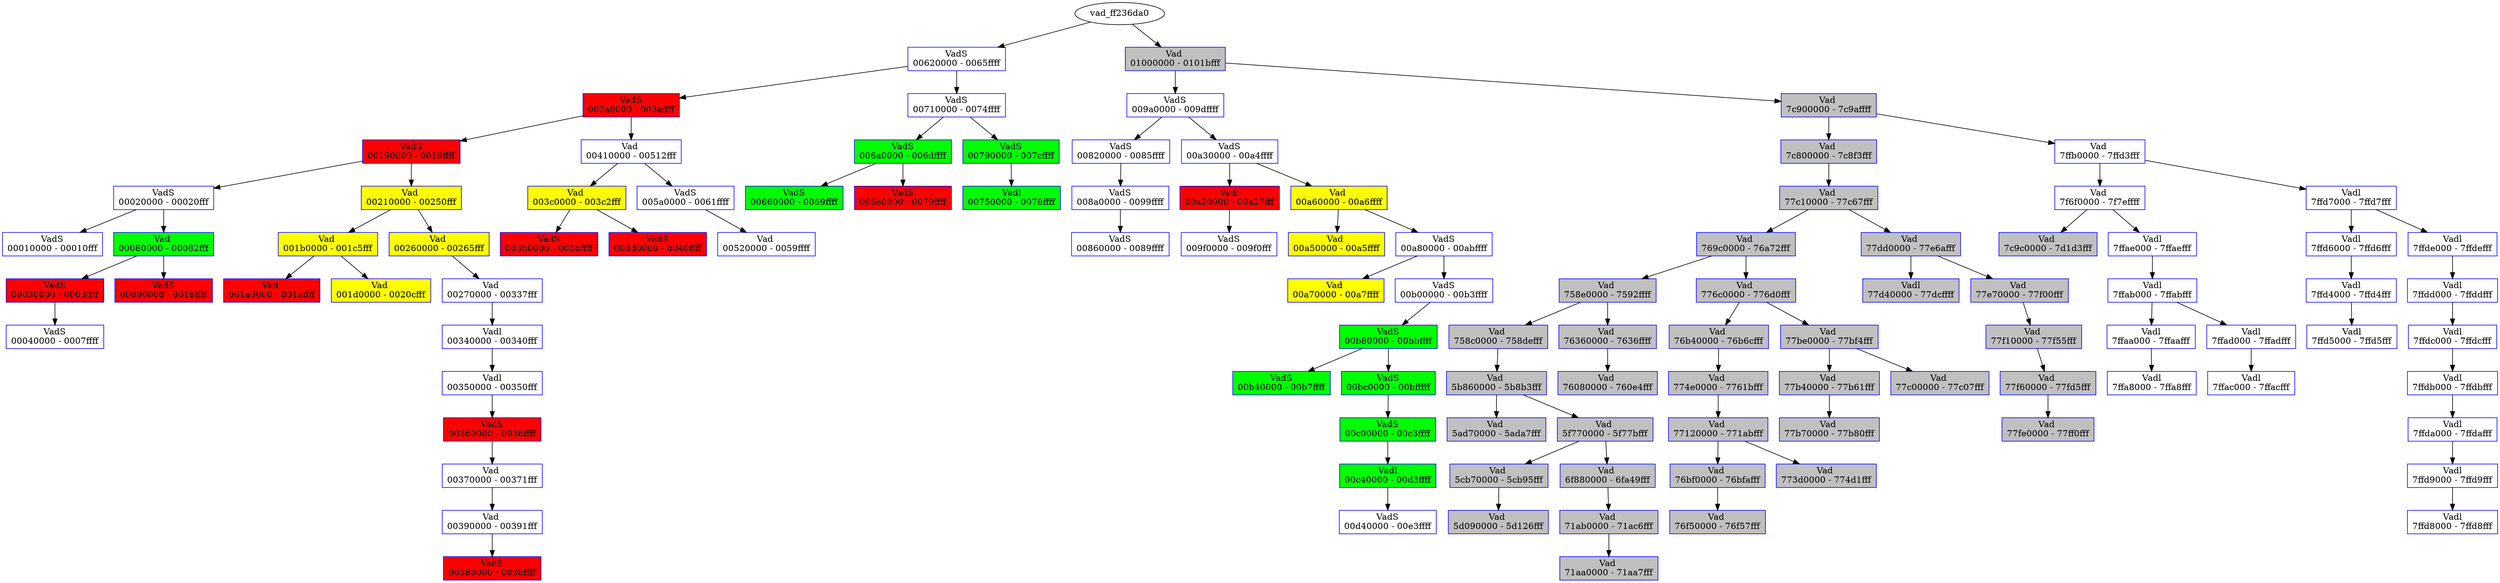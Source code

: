 /* Pid:    676 */
digraph processtree {
graph [rankdir = "TB"];
vad_ff236da0 -> vad_81042b38
vad_81042b38 [label = "{ VadS\n00620000 - 0065ffff }"shape = "record" color = "blue" style = "filled" fillcolor = "white"];
vad_81042b38 -> vad_8105ae58
vad_8105ae58 [label = "{ VadS\n003a0000 - 003affff }"shape = "record" color = "blue" style = "filled" fillcolor = "red"];
vad_8105ae58 -> vad_81044a98
vad_81044a98 [label = "{ VadS\n00190000 - 0019ffff }"shape = "record" color = "blue" style = "filled" fillcolor = "red"];
vad_81044a98 -> vad_81060660
vad_81060660 [label = "{ VadS\n00020000 - 00020fff }"shape = "record" color = "blue" style = "filled" fillcolor = "white"];
vad_81060660 -> vad_81048930
vad_81048930 [label = "{ VadS\n00010000 - 00010fff }"shape = "record" color = "blue" style = "filled" fillcolor = "white"];
vad_81060660 -> vad_80f735c0
vad_80f735c0 [label = "{ Vad \n00080000 - 00082fff }"shape = "record" color = "blue" style = "filled" fillcolor = "green"];
vad_80f735c0 -> vad_810b27c8
vad_810b27c8 [label = "{ VadS\n00030000 - 0003ffff }"shape = "record" color = "blue" style = "filled" fillcolor = "red"];
vad_810b27c8 -> vad_ff3ad108
vad_ff3ad108 [label = "{ VadS\n00040000 - 0007ffff }"shape = "record" color = "blue" style = "filled" fillcolor = "white"];
vad_80f735c0 -> vad_80fadfe8
vad_80fadfe8 [label = "{ VadS\n00090000 - 0018ffff }"shape = "record" color = "blue" style = "filled" fillcolor = "red"];
vad_81044a98 -> vad_ff2681e0
vad_ff2681e0 [label = "{ Vad \n00210000 - 00250fff }"shape = "record" color = "blue" style = "filled" fillcolor = "yellow"];
vad_ff2681e0 -> vad_ff2631e0
vad_ff2631e0 [label = "{ Vad \n001b0000 - 001c5fff }"shape = "record" color = "blue" style = "filled" fillcolor = "yellow"];
vad_ff2631e0 -> vad_ff24e990
vad_ff24e990 [label = "{ Vad \n001a0000 - 001affff }"shape = "record" color = "blue" style = "filled" fillcolor = "red"];
vad_ff2631e0 -> vad_ff2631b0
vad_ff2631b0 [label = "{ Vad \n001d0000 - 0020cfff }"shape = "record" color = "blue" style = "filled" fillcolor = "yellow"];
vad_ff2681e0 -> vad_ff2681b0
vad_ff2681b0 [label = "{ Vad \n00260000 - 00265fff }"shape = "record" color = "blue" style = "filled" fillcolor = "yellow"];
vad_ff2681b0 -> vad_ff2341b8
vad_ff2341b8 [label = "{ Vad \n00270000 - 00337fff }"shape = "record" color = "blue" style = "filled" fillcolor = "white"];
vad_ff2341b8 -> vad_ff20bbe8
vad_ff20bbe8 [label = "{ Vadl\n00340000 - 00340fff }"shape = "record" color = "blue" style = "filled" fillcolor = "white"];
vad_ff20bbe8 -> vad_ff22d7f0
vad_ff22d7f0 [label = "{ Vadl\n00350000 - 00350fff }"shape = "record" color = "blue" style = "filled" fillcolor = "white"];
vad_ff22d7f0 -> vad_810ca4a8
vad_810ca4a8 [label = "{ VadS\n00360000 - 0036ffff }"shape = "record" color = "blue" style = "filled" fillcolor = "red"];
vad_810ca4a8 -> vad_80fb1658
vad_80fb1658 [label = "{ Vad \n00370000 - 00371fff }"shape = "record" color = "blue" style = "filled" fillcolor = "white"];
vad_80fb1658 -> vad_ff2093b0
vad_ff2093b0 [label = "{ Vad \n00390000 - 00391fff }"shape = "record" color = "blue" style = "filled" fillcolor = "white"];
vad_ff2093b0 -> vad_810b2cf0
vad_810b2cf0 [label = "{ VadS\n00380000 - 0038ffff }"shape = "record" color = "blue" style = "filled" fillcolor = "red"];
vad_8105ae58 -> vad_ff1f6c28
vad_ff1f6c28 [label = "{ Vad \n00410000 - 00512fff }"shape = "record" color = "blue" style = "filled" fillcolor = "white"];
vad_ff1f6c28 -> vad_ff2341e8
vad_ff2341e8 [label = "{ Vad \n003c0000 - 003c2fff }"shape = "record" color = "blue" style = "filled" fillcolor = "yellow"];
vad_ff2341e8 -> vad_81043ae8
vad_81043ae8 [label = "{ VadS\n003b0000 - 003bffff }"shape = "record" color = "blue" style = "filled" fillcolor = "red"];
vad_ff2341e8 -> vad_81076930
vad_81076930 [label = "{ VadS\n003d0000 - 0040ffff }"shape = "record" color = "blue" style = "filled" fillcolor = "red"];
vad_ff1f6c28 -> vad_810314a8
vad_810314a8 [label = "{ VadS\n005a0000 - 0061ffff }"shape = "record" color = "blue" style = "filled" fillcolor = "white"];
vad_810314a8 -> vad_ff20bc28
vad_ff20bc28 [label = "{ Vad \n00520000 - 0059ffff }"shape = "record" color = "blue" style = "filled" fillcolor = "white"];
vad_81042b38 -> vad_ff364228
vad_ff364228 [label = "{ VadS\n00710000 - 0074ffff }"shape = "record" color = "blue" style = "filled" fillcolor = "white"];
vad_ff364228 -> vad_80f77178
vad_80f77178 [label = "{ VadS\n006a0000 - 006dffff }"shape = "record" color = "blue" style = "filled" fillcolor = "green"];
vad_80f77178 -> vad_8105cb38
vad_8105cb38 [label = "{ VadS\n00660000 - 0069ffff }"shape = "record" color = "blue" style = "filled" fillcolor = "green"];
vad_80f77178 -> vad_80fcb950
vad_80fcb950 [label = "{ VadS\n006e0000 - 0070ffff }"shape = "record" color = "blue" style = "filled" fillcolor = "red"];
vad_ff364228 -> vad_810b3ae8
vad_810b3ae8 [label = "{ VadS\n00790000 - 007cffff }"shape = "record" color = "blue" style = "filled" fillcolor = "green"];
vad_810b3ae8 -> vad_ff141760
vad_ff141760 [label = "{ Vadl\n00750000 - 0078ffff }"shape = "record" color = "blue" style = "filled" fillcolor = "green"];
vad_ff236da0 -> vad_80ff74c0
vad_80ff74c0 [label = "{ Vad \n01000000 - 0101bfff }"shape = "record" color = "blue" style = "filled" fillcolor = "gray"];
vad_80ff74c0 -> vad_ff3a5180
vad_ff3a5180 [label = "{ VadS\n009a0000 - 009dffff }"shape = "record" color = "blue" style = "filled" fillcolor = "white"];
vad_ff3a5180 -> vad_ff3901d8
vad_ff3901d8 [label = "{ VadS\n00820000 - 0085ffff }"shape = "record" color = "blue" style = "filled" fillcolor = "white"];
vad_ff3901d8 -> vad_ff3a6180
vad_ff3a6180 [label = "{ VadS\n008a0000 - 0099ffff }"shape = "record" color = "blue" style = "filled" fillcolor = "white"];
vad_ff3a6180 -> vad_ff20c958
vad_ff20c958 [label = "{ VadS\n00860000 - 0089ffff }"shape = "record" color = "blue" style = "filled" fillcolor = "white"];
vad_ff3a5180 -> vad_ff392278
vad_ff392278 [label = "{ VadS\n00a30000 - 00a4ffff }"shape = "record" color = "blue" style = "filled" fillcolor = "white"];
vad_ff392278 -> vad_ff3a5048
vad_ff3a5048 [label = "{ Vadl\n00a20000 - 00a27fff }"shape = "record" color = "blue" style = "filled" fillcolor = "red"];
vad_ff3a5048 -> vad_8105ec50
vad_8105ec50 [label = "{ VadS\n009f0000 - 009f0fff }"shape = "record" color = "blue" style = "filled" fillcolor = "white"];
vad_ff392278 -> vad_ff2763f0
vad_ff2763f0 [label = "{ Vad \n00a60000 - 00a6ffff }"shape = "record" color = "blue" style = "filled" fillcolor = "yellow"];
vad_ff2763f0 -> vad_ff275638
vad_ff275638 [label = "{ Vad \n00a50000 - 00a5ffff }"shape = "record" color = "blue" style = "filled" fillcolor = "yellow"];
vad_ff2763f0 -> vad_ff380230
vad_ff380230 [label = "{ VadS\n00a80000 - 00abffff }"shape = "record" color = "blue" style = "filled" fillcolor = "white"];
vad_ff380230 -> vad_ff275b78
vad_ff275b78 [label = "{ Vad \n00a70000 - 00a7ffff }"shape = "record" color = "blue" style = "filled" fillcolor = "yellow"];
vad_ff380230 -> vad_81026298
vad_81026298 [label = "{ VadS\n00b00000 - 00b3ffff }"shape = "record" color = "blue" style = "filled" fillcolor = "white"];
vad_81026298 -> vad_81024f70
vad_81024f70 [label = "{ VadS\n00b80000 - 00bbffff }"shape = "record" color = "blue" style = "filled" fillcolor = "green"];
vad_81024f70 -> vad_ff38e160
vad_ff38e160 [label = "{ VadS\n00b40000 - 00b7ffff }"shape = "record" color = "blue" style = "filled" fillcolor = "green"];
vad_81024f70 -> vad_81003200
vad_81003200 [label = "{ VadS\n00bc0000 - 00bfffff }"shape = "record" color = "blue" style = "filled" fillcolor = "green"];
vad_81003200 -> vad_ff26ae40
vad_ff26ae40 [label = "{ VadS\n00c00000 - 00c3ffff }"shape = "record" color = "blue" style = "filled" fillcolor = "green"];
vad_ff26ae40 -> vad_ff13c040
vad_ff13c040 [label = "{ Vadl\n00c40000 - 00d3ffff }"shape = "record" color = "blue" style = "filled" fillcolor = "green"];
vad_ff13c040 -> vad_810b5e58
vad_810b5e58 [label = "{ VadS\n00d40000 - 00e3ffff }"shape = "record" color = "blue" style = "filled" fillcolor = "white"];
vad_80ff74c0 -> vad_ff380e88
vad_ff380e88 [label = "{ Vad \n7c900000 - 7c9affff }"shape = "record" color = "blue" style = "filled" fillcolor = "gray"];
vad_ff380e88 -> vad_80f735f8
vad_80f735f8 [label = "{ Vad \n7c800000 - 7c8f3fff }"shape = "record" color = "blue" style = "filled" fillcolor = "gray"];
vad_80f735f8 -> vad_ff2621e0
vad_ff2621e0 [label = "{ Vad \n77c10000 - 77c67fff }"shape = "record" color = "blue" style = "filled" fillcolor = "gray"];
vad_ff2621e0 -> vad_ff24e110
vad_ff24e110 [label = "{ Vad \n769c0000 - 76a72fff }"shape = "record" color = "blue" style = "filled" fillcolor = "gray"];
vad_ff24e110 -> vad_ff24b140
vad_ff24b140 [label = "{ Vad \n758e0000 - 7592ffff }"shape = "record" color = "blue" style = "filled" fillcolor = "gray"];
vad_ff24b140 -> vad_ff256140
vad_ff256140 [label = "{ Vad \n758c0000 - 758defff }"shape = "record" color = "blue" style = "filled" fillcolor = "gray"];
vad_ff256140 -> vad_ff2691e0
vad_ff2691e0 [label = "{ Vad \n5b860000 - 5b8b3fff }"shape = "record" color = "blue" style = "filled" fillcolor = "gray"];
vad_ff2691e0 -> vad_ff2a8280
vad_ff2a8280 [label = "{ Vad \n5ad70000 - 5ada7fff }"shape = "record" color = "blue" style = "filled" fillcolor = "gray"];
vad_ff2691e0 -> vad_ff2691b0
vad_ff2691b0 [label = "{ Vad \n5f770000 - 5f77bfff }"shape = "record" color = "blue" style = "filled" fillcolor = "gray"];
vad_ff2691b0 -> vad_ff241110
vad_ff241110 [label = "{ Vad \n5cb70000 - 5cb95fff }"shape = "record" color = "blue" style = "filled" fillcolor = "gray"];
vad_ff241110 -> vad_ff2173b0
vad_ff2173b0 [label = "{ Vad \n5d090000 - 5d126fff }"shape = "record" color = "blue" style = "filled" fillcolor = "gray"];
vad_ff2691b0 -> vad_ff26a1b0
vad_ff26a1b0 [label = "{ Vad \n6f880000 - 6fa49fff }"shape = "record" color = "blue" style = "filled" fillcolor = "gray"];
vad_ff26a1b0 -> vad_ff275e90
vad_ff275e90 [label = "{ Vad \n71ab0000 - 71ac6fff }"shape = "record" color = "blue" style = "filled" fillcolor = "gray"];
vad_ff275e90 -> vad_ff270548
vad_ff270548 [label = "{ Vad \n71aa0000 - 71aa7fff }"shape = "record" color = "blue" style = "filled" fillcolor = "gray"];
vad_ff24b140 -> vad_ff256110
vad_ff256110 [label = "{ Vad \n76360000 - 7636ffff }"shape = "record" color = "blue" style = "filled" fillcolor = "gray"];
vad_ff256110 -> vad_ff241140
vad_ff241140 [label = "{ Vad \n76080000 - 760e4fff }"shape = "record" color = "blue" style = "filled" fillcolor = "gray"];
vad_ff24e110 -> vad_ff24b110
vad_ff24b110 [label = "{ Vad \n776c0000 - 776d0fff }"shape = "record" color = "blue" style = "filled" fillcolor = "gray"];
vad_ff24b110 -> vad_ff26d1e0
vad_ff26d1e0 [label = "{ Vad \n76b40000 - 76b6cfff }"shape = "record" color = "blue" style = "filled" fillcolor = "gray"];
vad_ff26d1e0 -> vad_ff26d1b0
vad_ff26d1b0 [label = "{ Vad \n774e0000 - 7761bfff }"shape = "record" color = "blue" style = "filled" fillcolor = "gray"];
vad_ff26d1b0 -> vad_ff2801e0
vad_ff2801e0 [label = "{ Vad \n77120000 - 771abfff }"shape = "record" color = "blue" style = "filled" fillcolor = "gray"];
vad_ff2801e0 -> vad_ff270518
vad_ff270518 [label = "{ Vad \n76bf0000 - 76bfafff }"shape = "record" color = "blue" style = "filled" fillcolor = "gray"];
vad_ff270518 -> vad_ff22e200
vad_ff22e200 [label = "{ Vad \n76f50000 - 76f57fff }"shape = "record" color = "blue" style = "filled" fillcolor = "gray"];
vad_ff2801e0 -> vad_ff2173e0
vad_ff2173e0 [label = "{ Vad \n773d0000 - 774d1fff }"shape = "record" color = "blue" style = "filled" fillcolor = "gray"];
vad_ff24b110 -> vad_ff2801b0
vad_ff2801b0 [label = "{ Vad \n77be0000 - 77bf4fff }"shape = "record" color = "blue" style = "filled" fillcolor = "gray"];
vad_ff2801b0 -> vad_ff2477e8
vad_ff2477e8 [label = "{ Vad \n77b40000 - 77b61fff }"shape = "record" color = "blue" style = "filled" fillcolor = "gray"];
vad_ff2477e8 -> vad_ff275ec0
vad_ff275ec0 [label = "{ Vad \n77b70000 - 77b80fff }"shape = "record" color = "blue" style = "filled" fillcolor = "gray"];
vad_ff2801b0 -> vad_ff1bb5d0
vad_ff1bb5d0 [label = "{ Vad \n77c00000 - 77c07fff }"shape = "record" color = "blue" style = "filled" fillcolor = "gray"];
vad_ff2621e0 -> vad_ff2621b0
vad_ff2621b0 [label = "{ Vad \n77dd0000 - 77e6afff }"shape = "record" color = "blue" style = "filled" fillcolor = "gray"];
vad_ff2621b0 -> vad_ff1ef560
vad_ff1ef560 [label = "{ Vadl\n77d40000 - 77dcffff }"shape = "record" color = "blue" style = "filled" fillcolor = "gray"];
vad_ff2621b0 -> vad_ff251140
vad_ff251140 [label = "{ Vad \n77e70000 - 77f00fff }"shape = "record" color = "blue" style = "filled" fillcolor = "gray"];
vad_ff251140 -> vad_ff24e140
vad_ff24e140 [label = "{ Vad \n77f10000 - 77f55fff }"shape = "record" color = "blue" style = "filled" fillcolor = "gray"];
vad_ff24e140 -> vad_ff2a82b0
vad_ff2a82b0 [label = "{ Vad \n77f60000 - 77fd5fff }"shape = "record" color = "blue" style = "filled" fillcolor = "gray"];
vad_ff2a82b0 -> vad_ff242ec0
vad_ff242ec0 [label = "{ Vad \n77fe0000 - 77ff0fff }"shape = "record" color = "blue" style = "filled" fillcolor = "gray"];
vad_ff380e88 -> vad_ff380e58
vad_ff380e58 [label = "{ Vad \n7ffb0000 - 7ffd3fff }"shape = "record" color = "blue" style = "filled" fillcolor = "white"];
vad_ff380e58 -> vad_ff240c10
vad_ff240c10 [label = "{ Vad \n7f6f0000 - 7f7effff }"shape = "record" color = "blue" style = "filled" fillcolor = "white"];
vad_ff240c10 -> vad_ff1bb5a0
vad_ff1bb5a0 [label = "{ Vad \n7c9c0000 - 7d1d3fff }"shape = "record" color = "blue" style = "filled" fillcolor = "gray"];
vad_ff240c10 -> vad_ff280f90
vad_ff280f90 [label = "{ Vadl\n7ffae000 - 7ffaefff }"shape = "record" color = "blue" style = "filled" fillcolor = "white"];
vad_ff280f90 -> vad_ff1fc5e0
vad_ff1fc5e0 [label = "{ Vadl\n7ffab000 - 7ffabfff }"shape = "record" color = "blue" style = "filled" fillcolor = "white"];
vad_ff1fc5e0 -> vad_ff3b5570
vad_ff3b5570 [label = "{ Vadl\n7ffaa000 - 7ffaafff }"shape = "record" color = "blue" style = "filled" fillcolor = "white"];
vad_ff3b5570 -> vad_ff228d60
vad_ff228d60 [label = "{ Vadl\n7ffa8000 - 7ffa8fff }"shape = "record" color = "blue" style = "filled" fillcolor = "white"];
vad_ff1fc5e0 -> vad_80fbf2a0
vad_80fbf2a0 [label = "{ Vadl\n7ffad000 - 7ffadfff }"shape = "record" color = "blue" style = "filled" fillcolor = "white"];
vad_80fbf2a0 -> vad_ff365e90
vad_ff365e90 [label = "{ Vadl\n7ffac000 - 7ffacfff }"shape = "record" color = "blue" style = "filled" fillcolor = "white"];
vad_ff380e58 -> vad_80f09e08
vad_80f09e08 [label = "{ Vadl\n7ffd7000 - 7ffd7fff }"shape = "record" color = "blue" style = "filled" fillcolor = "white"];
vad_80f09e08 -> vad_ff283450
vad_ff283450 [label = "{ Vadl\n7ffd6000 - 7ffd6fff }"shape = "record" color = "blue" style = "filled" fillcolor = "white"];
vad_ff283450 -> vad_ff25c408
vad_ff25c408 [label = "{ Vadl\n7ffd4000 - 7ffd4fff }"shape = "record" color = "blue" style = "filled" fillcolor = "white"];
vad_ff25c408 -> vad_ff14b008
vad_ff14b008 [label = "{ Vadl\n7ffd5000 - 7ffd5fff }"shape = "record" color = "blue" style = "filled" fillcolor = "white"];
vad_80f09e08 -> vad_ff215d18
vad_ff215d18 [label = "{ Vadl\n7ffde000 - 7ffdefff }"shape = "record" color = "blue" style = "filled" fillcolor = "white"];
vad_ff215d18 -> vad_ff24c6c8
vad_ff24c6c8 [label = "{ Vadl\n7ffdd000 - 7ffddfff }"shape = "record" color = "blue" style = "filled" fillcolor = "white"];
vad_ff24c6c8 -> vad_80f65288
vad_80f65288 [label = "{ Vadl\n7ffdc000 - 7ffdcfff }"shape = "record" color = "blue" style = "filled" fillcolor = "white"];
vad_80f65288 -> vad_ff2376d0
vad_ff2376d0 [label = "{ Vadl\n7ffdb000 - 7ffdbfff }"shape = "record" color = "blue" style = "filled" fillcolor = "white"];
vad_ff2376d0 -> vad_ff240c60
vad_ff240c60 [label = "{ Vadl\n7ffda000 - 7ffdafff }"shape = "record" color = "blue" style = "filled" fillcolor = "white"];
vad_ff240c60 -> vad_80fa2630
vad_80fa2630 [label = "{ Vadl\n7ffd9000 - 7ffd9fff }"shape = "record" color = "blue" style = "filled" fillcolor = "white"];
vad_80fa2630 -> vad_ff1fb850
vad_ff1fb850 [label = "{ Vadl\n7ffd8000 - 7ffd8fff }"shape = "record" color = "blue" style = "filled" fillcolor = "white"];
}
